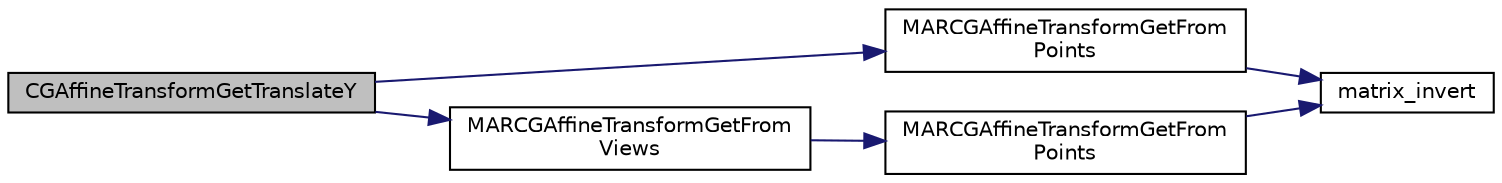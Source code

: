 digraph "CGAffineTransformGetTranslateY"
{
  edge [fontname="Helvetica",fontsize="10",labelfontname="Helvetica",labelfontsize="10"];
  node [fontname="Helvetica",fontsize="10",shape=record];
  rankdir="LR";
  Node8 [label="CGAffineTransformGetTranslateY",height=0.2,width=0.4,color="black", fillcolor="grey75", style="filled", fontcolor="black"];
  Node8 -> Node9 [color="midnightblue",fontsize="10",style="solid",fontname="Helvetica"];
  Node9 [label="MARCGAffineTransformGetFrom\lPoints",height=0.2,width=0.4,color="black", fillcolor="white", style="filled",URL="$_m_a_r_c_g_utilities_8h.html#a6d767b40274e849d525b2a94bf5a5289"];
  Node9 -> Node10 [color="midnightblue",fontsize="10",style="solid",fontname="Helvetica"];
  Node10 [label="matrix_invert",height=0.2,width=0.4,color="black", fillcolor="white", style="filled",URL="$_m_a_r_c_g_utilities_8m.html#a5e2adecf29bf2ed7d6bb3533bf2d4acf"];
  Node8 -> Node11 [color="midnightblue",fontsize="10",style="solid",fontname="Helvetica"];
  Node11 [label="MARCGAffineTransformGetFrom\lViews",height=0.2,width=0.4,color="black", fillcolor="white", style="filled",URL="$_m_a_r_c_g_utilities_8h.html#ab03543ff5154cc939f835787a1f7a901",tooltip="Get the transform which can converts a point from the coordinate system of a given view to another..."];
  Node11 -> Node12 [color="midnightblue",fontsize="10",style="solid",fontname="Helvetica"];
  Node12 [label="MARCGAffineTransformGetFrom\lPoints",height=0.2,width=0.4,color="black", fillcolor="white", style="filled",URL="$_m_a_r_c_g_utilities_8m.html#a6d767b40274e849d525b2a94bf5a5289"];
  Node12 -> Node10 [color="midnightblue",fontsize="10",style="solid",fontname="Helvetica"];
}
